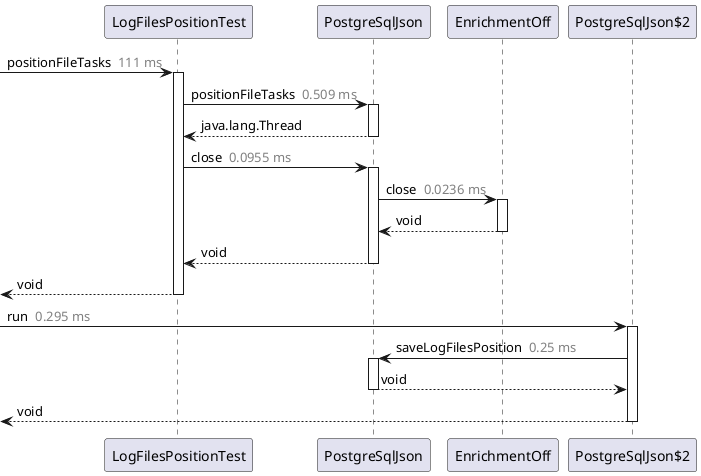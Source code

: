 @startuml

participant LogFilesPositionTest as "LogFilesPositionTest"
participant PostgreSqlJson as "PostgreSqlJson"
participant EnrichmentOff as "EnrichmentOff"
participant PostgreSqlJson_2 as "PostgreSqlJson$2"
  [->LogFilesPositionTest: positionFileTasks <color:gray> 111 ms</color>
  activate LogFilesPositionTest
    LogFilesPositionTest->PostgreSqlJson: positionFileTasks <color:gray> 0.509 ms</color>
    activate PostgreSqlJson
    LogFilesPositionTest<--PostgreSqlJson: java.lang.Thread
    deactivate PostgreSqlJson
    LogFilesPositionTest->PostgreSqlJson: close <color:gray> 0.0955 ms</color>
    activate PostgreSqlJson
      PostgreSqlJson->EnrichmentOff: close <color:gray> 0.0236 ms</color>
      activate EnrichmentOff
      PostgreSqlJson<--EnrichmentOff: void
      deactivate EnrichmentOff
    LogFilesPositionTest<--PostgreSqlJson: void
    deactivate PostgreSqlJson
  [<--LogFilesPositionTest: void
  deactivate LogFilesPositionTest
  [->PostgreSqlJson_2: run <color:gray> 0.295 ms</color>
  activate PostgreSqlJson_2
    PostgreSqlJson_2->PostgreSqlJson: saveLogFilesPosition <color:gray> 0.25 ms</color>
    activate PostgreSqlJson
    PostgreSqlJson_2<--PostgreSqlJson: void
    deactivate PostgreSqlJson
  [<--PostgreSqlJson_2: void
  deactivate PostgreSqlJson_2
@enduml